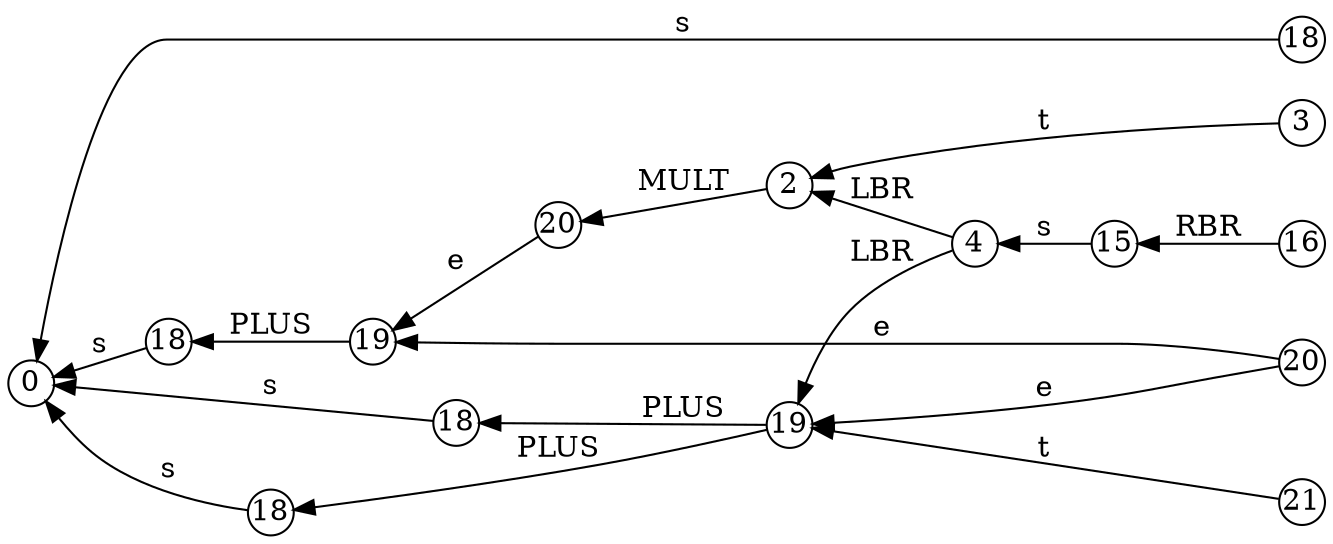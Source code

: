 digraph GSS {
    rankdir=RL
    node [shape=circle fixedsize=true width=0.3]
    0 [label="18"]
    1 [label="0"]
    0 -> 1 [label="s"]
    2 [label="20"]
    3 [label="19"]
    4 [label="18"]
    4 -> 1 [label="s"]
    3 -> 4 [label="PLUS"]
    5 [label="18"]
    5 -> 1 [label="s"]
    3 -> 5 [label="PLUS"]
    2 -> 3 [label="e"]
    6 [label="19"]
    7 [label="18"]
    7 -> 1 [label="s"]
    6 -> 7 [label="PLUS"]
    2 -> 6 [label="e"]
    8 [label="21"]
    8 -> 3 [label="t"]
    9 [label="3"]
    10 [label="2"]
    11 [label="20"]
    11 -> 6 [label="e"]
    10 -> 11 [label="MULT"]
    9 -> 10 [label="t"]
    12 [label="16"]
    13 [label="15"]
    14 [label="4"]
    14 -> 3 [label="LBR"]
    14 -> 10 [label="LBR"]
    13 -> 14 [label="s"]
    12 -> 13 [label="RBR"]
    {rank=same; 12 9 8 2 0}
    {rank=same; 1}
    {rank=same; 10 3}
    {rank=same; 4}
    {rank=same; 5}
    {rank=same; 6}
    {rank=same; 7}
    {rank=same; 11}
    {rank=same; 13}
    {rank=same; 14}
}
